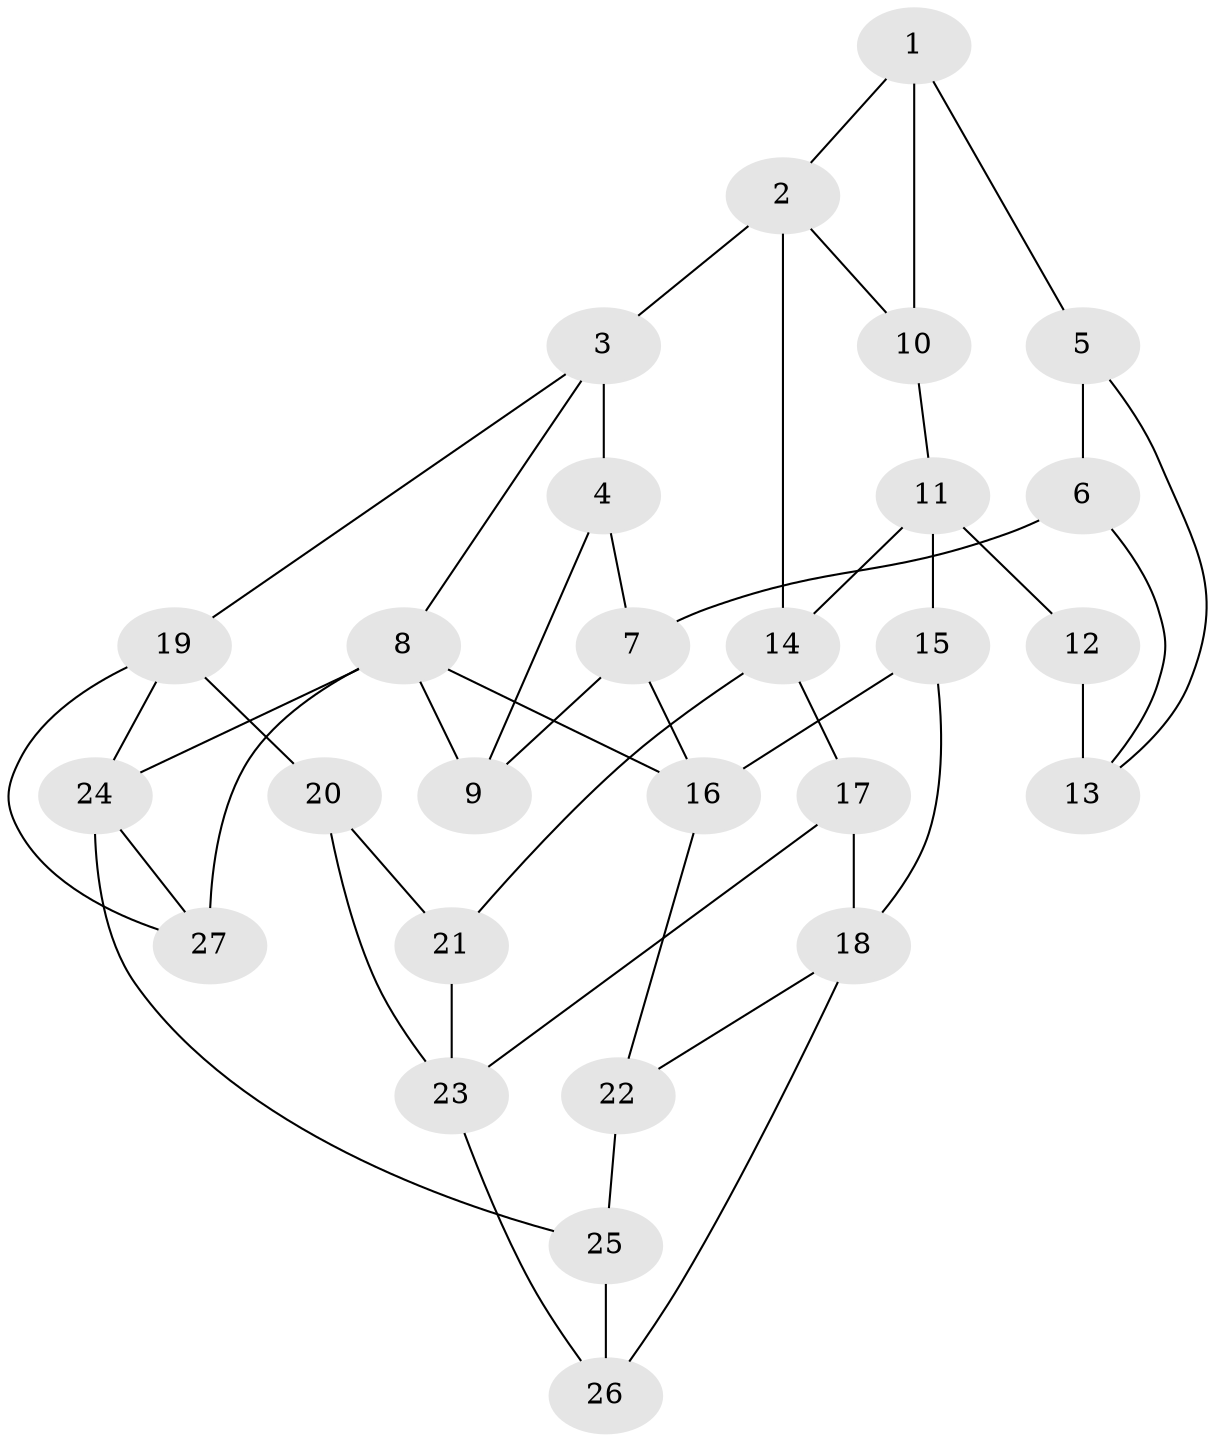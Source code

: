 // original degree distribution, {3: 0.023809523809523808, 4: 0.2619047619047619, 5: 0.47619047619047616, 6: 0.23809523809523808}
// Generated by graph-tools (version 1.1) at 2025/54/03/04/25 22:54:40]
// undirected, 27 vertices, 46 edges
graph export_dot {
  node [color=gray90,style=filled];
  1;
  2;
  3;
  4;
  5;
  6;
  7;
  8;
  9;
  10;
  11;
  12;
  13;
  14;
  15;
  16;
  17;
  18;
  19;
  20;
  21;
  22;
  23;
  24;
  25;
  26;
  27;
  1 -- 2 [weight=1.0];
  1 -- 5 [weight=1.0];
  1 -- 10 [weight=2.0];
  2 -- 3 [weight=2.0];
  2 -- 10 [weight=1.0];
  2 -- 14 [weight=2.0];
  3 -- 4 [weight=1.0];
  3 -- 8 [weight=1.0];
  3 -- 19 [weight=1.0];
  4 -- 7 [weight=1.0];
  4 -- 9 [weight=1.0];
  5 -- 6 [weight=1.0];
  5 -- 13 [weight=1.0];
  6 -- 7 [weight=2.0];
  6 -- 13 [weight=1.0];
  7 -- 9 [weight=1.0];
  7 -- 16 [weight=1.0];
  8 -- 9 [weight=2.0];
  8 -- 16 [weight=1.0];
  8 -- 24 [weight=1.0];
  8 -- 27 [weight=1.0];
  10 -- 11 [weight=1.0];
  11 -- 12 [weight=2.0];
  11 -- 14 [weight=1.0];
  11 -- 15 [weight=2.0];
  12 -- 13 [weight=4.0];
  14 -- 17 [weight=1.0];
  14 -- 21 [weight=2.0];
  15 -- 16 [weight=1.0];
  15 -- 18 [weight=2.0];
  16 -- 22 [weight=1.0];
  17 -- 18 [weight=2.0];
  17 -- 23 [weight=1.0];
  18 -- 22 [weight=1.0];
  18 -- 26 [weight=1.0];
  19 -- 20 [weight=2.0];
  19 -- 24 [weight=1.0];
  19 -- 27 [weight=2.0];
  20 -- 21 [weight=2.0];
  20 -- 23 [weight=2.0];
  21 -- 23 [weight=1.0];
  22 -- 25 [weight=2.0];
  23 -- 26 [weight=1.0];
  24 -- 25 [weight=2.0];
  24 -- 27 [weight=1.0];
  25 -- 26 [weight=2.0];
}
